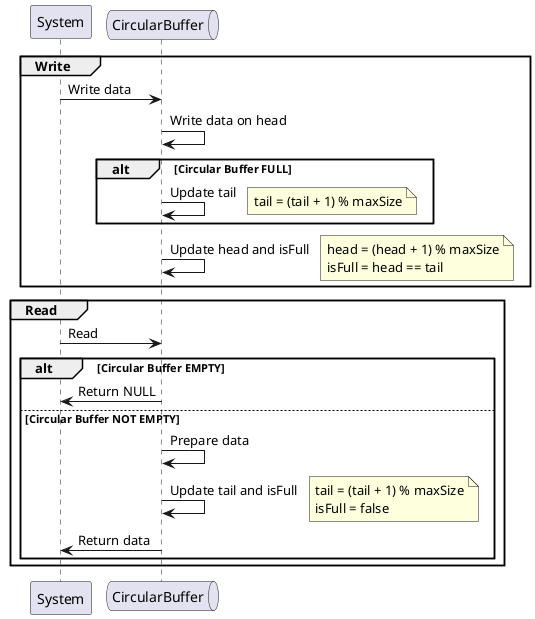 @startuml CircularBuffer_Access_Sequence

participant System as s
queue       CircularBuffer as c

group Write
    s -> c : Write data
    c -> c : Write data on head
    alt Circular Buffer FULL
        c -> c : Update tail
        note right
            tail = (tail + 1) % maxSize
        end note
    end
    c -> c : Update head and isFull
    note right
        head = (head + 1) % maxSize
        isFull = head == tail
    end note
end

group Read
    s -> c : Read
    alt Circular Buffer EMPTY
        c -> s: Return NULL
    else Circular Buffer NOT EMPTY
        c -> c : Prepare data
        c -> c : Update tail and isFull
        note right
            tail = (tail + 1) % maxSize
            isFull = false
        end note
        c -> s : Return data
    end
end

@enduml